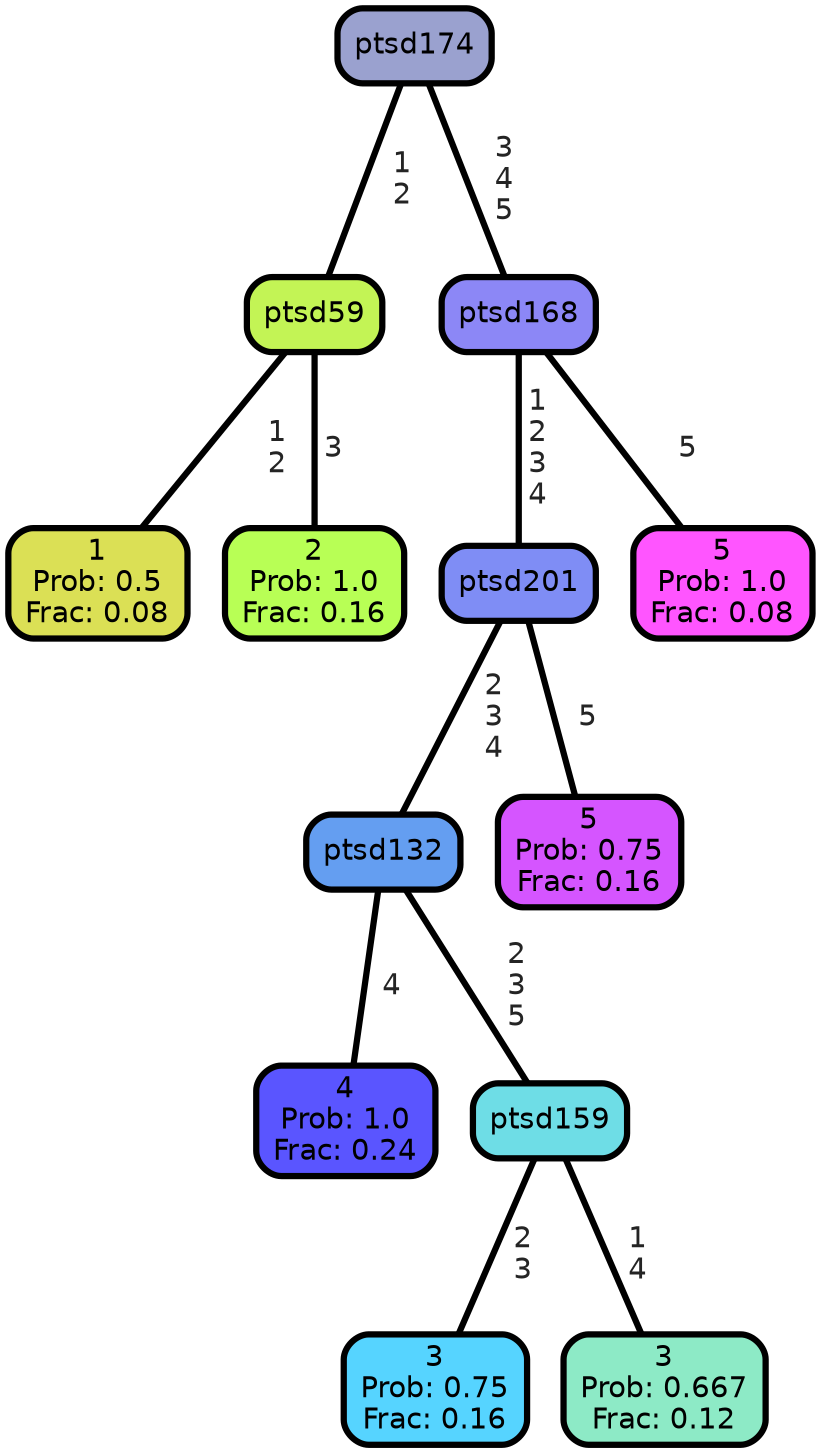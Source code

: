 graph Tree {
node [shape=box, style="filled, rounded",color="black",penwidth="3",fontcolor="black",                 fontname=helvetica] ;
graph [ranksep="0 equally", splines=straight,                 bgcolor=transparent, dpi=200] ;
edge [fontname=helvetica, fontweight=bold,fontcolor=grey14,color=black] ;
0 [label="1
Prob: 0.5
Frac: 0.08", fillcolor="#dbe055"] ;
1 [label="ptsd59", fillcolor="#c3f455"] ;
2 [label="2
Prob: 1.0
Frac: 0.16", fillcolor="#b8ff55"] ;
3 [label="ptsd174", fillcolor="#9aa1cf"] ;
4 [label="4
Prob: 1.0
Frac: 0.24", fillcolor="#5a55ff"] ;
5 [label="ptsd132", fillcolor="#649ef1"] ;
6 [label="3
Prob: 0.75
Frac: 0.16", fillcolor="#56d4ff"] ;
7 [label="ptsd159", fillcolor="#6edde6"] ;
8 [label="3
Prob: 0.667
Frac: 0.12", fillcolor="#8deac6"] ;
9 [label="ptsd201", fillcolor="#7f8df5"] ;
10 [label="5
Prob: 0.75
Frac: 0.16", fillcolor="#d555ff"] ;
11 [label="ptsd168", fillcolor="#8c87f6"] ;
12 [label="5
Prob: 1.0
Frac: 0.08", fillcolor="#ff55ff"] ;
1 -- 0 [label=" 1\n 2",penwidth=3] ;
1 -- 2 [label=" 3",penwidth=3] ;
3 -- 1 [label=" 1\n 2",penwidth=3] ;
3 -- 11 [label=" 3\n 4\n 5",penwidth=3] ;
5 -- 4 [label=" 4",penwidth=3] ;
5 -- 7 [label=" 2\n 3\n 5",penwidth=3] ;
7 -- 6 [label=" 2\n 3",penwidth=3] ;
7 -- 8 [label=" 1\n 4",penwidth=3] ;
9 -- 5 [label=" 2\n 3\n 4",penwidth=3] ;
9 -- 10 [label=" 5",penwidth=3] ;
11 -- 9 [label=" 1\n 2\n 3\n 4",penwidth=3] ;
11 -- 12 [label=" 5",penwidth=3] ;
{rank = same;}}